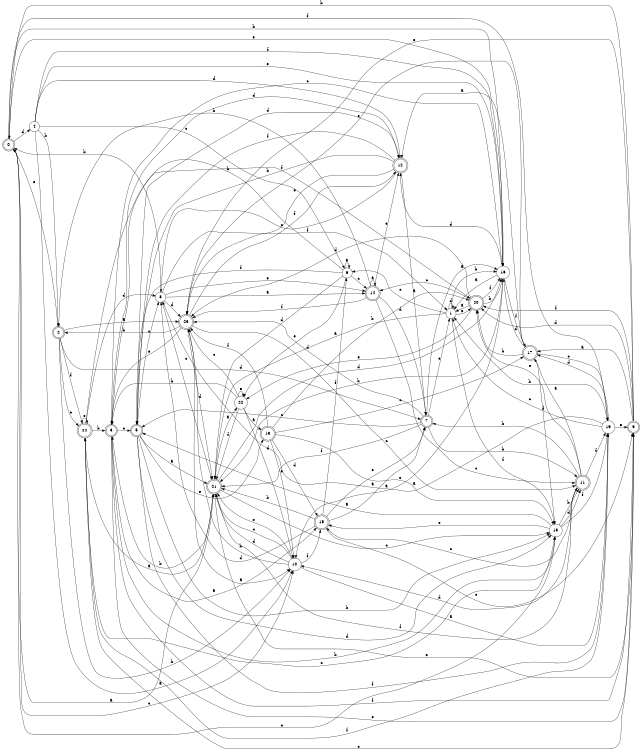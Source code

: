 digraph n20_1 {
__start0 [label="" shape="none"];

rankdir=LR;
size="8,5";

s0 [style="rounded,filled", color="black", fillcolor="white" shape="doublecircle", label="0"];
s1 [style="filled", color="black", fillcolor="white" shape="circle", label="1"];
s2 [style="rounded,filled", color="black", fillcolor="white" shape="doublecircle", label="2"];
s3 [style="rounded,filled", color="black", fillcolor="white" shape="doublecircle", label="3"];
s4 [style="filled", color="black", fillcolor="white" shape="circle", label="4"];
s5 [style="rounded,filled", color="black", fillcolor="white" shape="doublecircle", label="5"];
s6 [style="filled", color="black", fillcolor="white" shape="circle", label="6"];
s7 [style="rounded,filled", color="black", fillcolor="white" shape="doublecircle", label="7"];
s8 [style="filled", color="black", fillcolor="white" shape="circle", label="8"];
s9 [style="rounded,filled", color="black", fillcolor="white" shape="doublecircle", label="9"];
s10 [style="filled", color="black", fillcolor="white" shape="circle", label="10"];
s11 [style="rounded,filled", color="black", fillcolor="white" shape="doublecircle", label="11"];
s12 [style="rounded,filled", color="black", fillcolor="white" shape="doublecircle", label="12"];
s13 [style="rounded,filled", color="black", fillcolor="white" shape="doublecircle", label="13"];
s14 [style="rounded,filled", color="black", fillcolor="white" shape="doublecircle", label="14"];
s15 [style="rounded,filled", color="black", fillcolor="white" shape="doublecircle", label="15"];
s16 [style="filled", color="black", fillcolor="white" shape="circle", label="16"];
s17 [style="rounded,filled", color="black", fillcolor="white" shape="doublecircle", label="17"];
s18 [style="filled", color="black", fillcolor="white" shape="circle", label="18"];
s19 [style="filled", color="black", fillcolor="white" shape="circle", label="19"];
s20 [style="rounded,filled", color="black", fillcolor="white" shape="doublecircle", label="20"];
s21 [style="rounded,filled", color="black", fillcolor="white" shape="doublecircle", label="21"];
s22 [style="filled", color="black", fillcolor="white" shape="circle", label="22"];
s23 [style="rounded,filled", color="black", fillcolor="white" shape="doublecircle", label="23"];
s24 [style="rounded,filled", color="black", fillcolor="white" shape="doublecircle", label="24"];
s0 -> s21 [label="a"];
s0 -> s16 [label="b"];
s0 -> s10 [label="c"];
s0 -> s4 [label="d"];
s0 -> s16 [label="e"];
s0 -> s19 [label="f"];
s1 -> s21 [label="a"];
s1 -> s16 [label="b"];
s1 -> s6 [label="c"];
s1 -> s1 [label="d"];
s1 -> s20 [label="e"];
s1 -> s18 [label="f"];
s2 -> s23 [label="a"];
s2 -> s10 [label="b"];
s2 -> s24 [label="c"];
s2 -> s7 [label="d"];
s2 -> s0 [label="e"];
s2 -> s24 [label="f"];
s3 -> s15 [label="a"];
s3 -> s18 [label="b"];
s3 -> s5 [label="c"];
s3 -> s12 [label="d"];
s3 -> s9 [label="e"];
s3 -> s9 [label="f"];
s4 -> s10 [label="a"];
s4 -> s2 [label="b"];
s4 -> s6 [label="c"];
s4 -> s12 [label="d"];
s4 -> s16 [label="e"];
s4 -> s16 [label="f"];
s5 -> s21 [label="a"];
s5 -> s18 [label="b"];
s5 -> s8 [label="c"];
s5 -> s18 [label="d"];
s5 -> s13 [label="e"];
s5 -> s19 [label="f"];
s6 -> s6 [label="a"];
s6 -> s3 [label="b"];
s6 -> s14 [label="c"];
s6 -> s21 [label="d"];
s6 -> s22 [label="e"];
s6 -> s5 [label="f"];
s7 -> s16 [label="a"];
s7 -> s11 [label="b"];
s7 -> s5 [label="c"];
s7 -> s23 [label="d"];
s7 -> s1 [label="e"];
s7 -> s21 [label="f"];
s8 -> s14 [label="a"];
s8 -> s0 [label="b"];
s8 -> s21 [label="c"];
s8 -> s23 [label="d"];
s8 -> s14 [label="e"];
s8 -> s1 [label="f"];
s9 -> s17 [label="a"];
s9 -> s0 [label="b"];
s9 -> s24 [label="c"];
s9 -> s20 [label="d"];
s9 -> s23 [label="e"];
s9 -> s20 [label="f"];
s10 -> s19 [label="a"];
s10 -> s23 [label="b"];
s10 -> s21 [label="c"];
s10 -> s21 [label="d"];
s10 -> s21 [label="e"];
s10 -> s15 [label="f"];
s11 -> s17 [label="a"];
s11 -> s7 [label="b"];
s11 -> s15 [label="c"];
s11 -> s10 [label="d"];
s11 -> s20 [label="e"];
s11 -> s19 [label="f"];
s12 -> s7 [label="a"];
s12 -> s5 [label="b"];
s12 -> s8 [label="c"];
s12 -> s5 [label="d"];
s12 -> s23 [label="e"];
s12 -> s5 [label="f"];
s13 -> s18 [label="a"];
s13 -> s20 [label="b"];
s13 -> s17 [label="c"];
s13 -> s15 [label="d"];
s13 -> s10 [label="e"];
s13 -> s23 [label="f"];
s14 -> s14 [label="a"];
s14 -> s2 [label="b"];
s14 -> s11 [label="c"];
s14 -> s7 [label="d"];
s14 -> s12 [label="e"];
s14 -> s23 [label="f"];
s15 -> s7 [label="a"];
s15 -> s21 [label="b"];
s15 -> s9 [label="c"];
s15 -> s8 [label="d"];
s15 -> s7 [label="e"];
s15 -> s6 [label="f"];
s16 -> s1 [label="a"];
s16 -> s21 [label="b"];
s16 -> s3 [label="c"];
s16 -> s12 [label="d"];
s16 -> s10 [label="e"];
s16 -> s17 [label="f"];
s17 -> s12 [label="a"];
s17 -> s20 [label="b"];
s17 -> s19 [label="c"];
s17 -> s16 [label="d"];
s17 -> s23 [label="e"];
s17 -> s18 [label="f"];
s18 -> s5 [label="a"];
s18 -> s11 [label="b"];
s18 -> s0 [label="c"];
s18 -> s11 [label="d"];
s18 -> s15 [label="e"];
s18 -> s19 [label="f"];
s19 -> s8 [label="a"];
s19 -> s1 [label="b"];
s19 -> s1 [label="c"];
s19 -> s17 [label="d"];
s19 -> s9 [label="e"];
s19 -> s24 [label="f"];
s20 -> s1 [label="a"];
s20 -> s16 [label="b"];
s20 -> s14 [label="c"];
s20 -> s23 [label="d"];
s20 -> s22 [label="e"];
s20 -> s16 [label="f"];
s21 -> s22 [label="a"];
s21 -> s3 [label="b"];
s21 -> s18 [label="c"];
s21 -> s16 [label="d"];
s21 -> s9 [label="e"];
s21 -> s11 [label="f"];
s22 -> s13 [label="a"];
s22 -> s3 [label="b"];
s22 -> s23 [label="c"];
s22 -> s10 [label="d"];
s22 -> s22 [label="e"];
s22 -> s21 [label="f"];
s23 -> s10 [label="a"];
s23 -> s2 [label="b"];
s23 -> s11 [label="c"];
s23 -> s21 [label="d"];
s23 -> s3 [label="e"];
s23 -> s12 [label="f"];
s24 -> s21 [label="a"];
s24 -> s3 [label="b"];
s24 -> s18 [label="c"];
s24 -> s8 [label="d"];
s24 -> s24 [label="e"];
s24 -> s20 [label="f"];

}